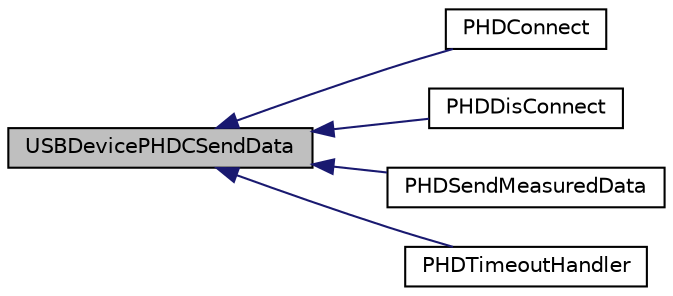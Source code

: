digraph "USBDevicePHDCSendData"
{
  edge [fontname="Helvetica",fontsize="10",labelfontname="Helvetica",labelfontsize="10"];
  node [fontname="Helvetica",fontsize="10",shape=record];
  rankdir="LR";
  Node1 [label="USBDevicePHDCSendData",height=0.2,width=0.4,color="black", fillcolor="grey75", style="filled", fontcolor="black"];
  Node1 -> Node2 [dir="back",color="midnightblue",fontsize="10",style="solid",fontname="Helvetica"];
  Node2 [label="PHDConnect",height=0.2,width=0.4,color="black", fillcolor="white", style="filled",URL="$usb__function__phdc__com__model_8c.html#a2bc43327f3d63bbc638b32a0212e92e8"];
  Node1 -> Node3 [dir="back",color="midnightblue",fontsize="10",style="solid",fontname="Helvetica"];
  Node3 [label="PHDDisConnect",height=0.2,width=0.4,color="black", fillcolor="white", style="filled",URL="$usb__function__phdc__com__model_8c.html#ac14afcd6aeb7f7c96b9eff293966ecdd"];
  Node1 -> Node4 [dir="back",color="midnightblue",fontsize="10",style="solid",fontname="Helvetica"];
  Node4 [label="PHDSendMeasuredData",height=0.2,width=0.4,color="black", fillcolor="white", style="filled",URL="$usb__function__phdc__com__model_8c.html#a8a64ce19401b8f808b904707e11acd86"];
  Node1 -> Node5 [dir="back",color="midnightblue",fontsize="10",style="solid",fontname="Helvetica"];
  Node5 [label="PHDTimeoutHandler",height=0.2,width=0.4,color="black", fillcolor="white", style="filled",URL="$usb__function__phdc__com__model_8c.html#a22d6eb1c93ff621b3e66153133d46fdf"];
}
